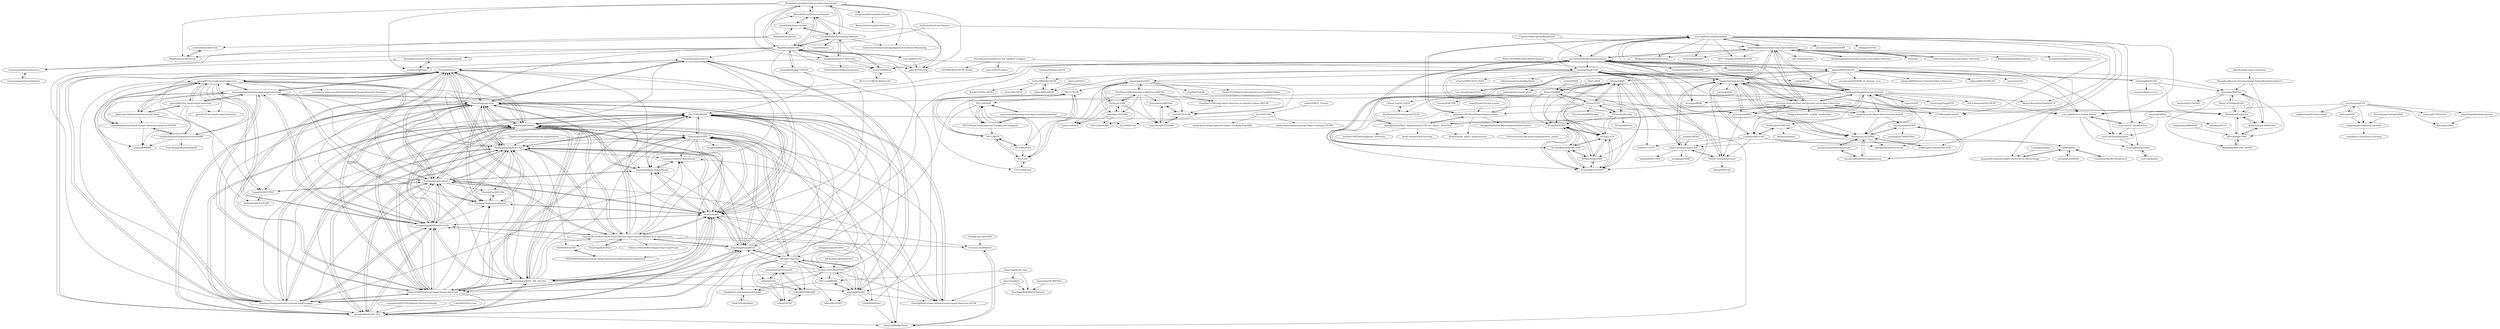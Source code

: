 digraph G {
"saraalemadi/DroneAudioDataset" -> "BowonY/drone-audio-detection"
"kuanhungchen/awesome-tiny-object-detection" -> "ucas-vg/PointTinyBenchmark"
"kuanhungchen/awesome-tiny-object-detection" -> "ispc-lab/SmallObjectDetectionList"
"kuanhungchen/awesome-tiny-object-detection" -> "ChenhongyiYang/QueryDet-PyTorch"
"kuanhungchen/awesome-tiny-object-detection" -> "Icecream-blue-sky/Past-and-present-small-object-detection"
"kuanhungchen/awesome-tiny-object-detection" -> "XinZhangRadar/awesome-anchor-free-object-detection" ["e"=1]
"kuanhungchen/awesome-tiny-object-detection" -> "Chasel-Tsui/mmdet-rfla"
"kuanhungchen/awesome-tiny-object-detection" -> "obss/sahi" ["e"=1]
"kuanhungchen/awesome-tiny-object-detection" -> "dingjiansw101/AerialDetection" ["e"=1]
"kuanhungchen/awesome-tiny-object-detection" -> "GOATmessi8/ASFF" ["e"=1]
"kuanhungchen/awesome-tiny-object-detection" -> "SJTU-Thinklab-Det/DOTA-DOAI" ["e"=1]
"kuanhungchen/awesome-tiny-object-detection" -> "cv516Buaa/tph-yolov5" ["e"=1]
"kuanhungchen/awesome-tiny-object-detection" -> "coderonion/awesome-yolo-object-detection" ["e"=1]
"kuanhungchen/awesome-tiny-object-detection" -> "hhaAndroid/mmdetection-mini" ["e"=1]
"kuanhungchen/awesome-tiny-object-detection" -> "kemaloksuz/ObjectDetectionImbalance" ["e"=1]
"kuanhungchen/awesome-tiny-object-detection" -> "aim-uofa/AdelaiDet" ["e"=1]
"XinZhangRadar/awesome-anchor-free-object-detection" -> "kuanhungchen/awesome-tiny-object-detection" ["e"=1]
"gmayday1997/SmallObjectAugmentation" -> "ZhenglinZhou/Data_Augmentation_Zoo_for_Object_Detection"
"gmayday1997/SmallObjectAugmentation" -> "ispc-lab/SmallObjectDetectionList"
"gmayday1997/SmallObjectAugmentation" -> "finepix/small_object_augmentation"
"gmayday1997/SmallObjectAugmentation" -> "ucas-vg/PointTinyBenchmark"
"gmayday1997/SmallObjectAugmentation" -> "kangpeilun/SmallObjectAugmentation-master"
"Gus-Guo/AugFPN" -> "jshilong/SEPC" ["e"=1]
"Gus-Guo/AugFPN" -> "wuyuebupt/doubleheadsrcnn"
"Gus-Guo/AugFPN" -> "caiqi/sample-weighting-network"
"Gus-Guo/AugFPN" -> "ucas-vg/Effective-Fusion-Factor"
"Gus-Guo/AugFPN" -> "KevinKecc/MAL"
"Gus-Guo/AugFPN" -> "yukang2017/Stitcher"
"Gus-Guo/AugFPN" -> "gakkiri/AugFPN-detectron2"
"Captain1986/CaptainBlackboard" -> "kuanhungchen/awesome-tiny-object-detection" ["e"=1]
"Captain1986/CaptainBlackboard" -> "ispc-lab/SmallObjectDetectionList" ["e"=1]
"CommissarMa/MCNN-pytorch" -> "Cli98/DMNet" ["e"=1]
"gaocq/IPI-for-small-target-detection" -> "Lanneeee/Infrared-Small-Target-Detection-based-on-PSTNN"
"gaocq/IPI-for-small-target-detection" -> "daxjuanxiong/infrared-small-target-detection"
"gaocq/IPI-for-small-target-detection" -> "tsinjiao/InfraredTargetDectectionFKRW"
"gaocq/IPI-for-small-target-detection" -> "YimianDai/sirst"
"gaocq/IPI-for-small-target-detection" -> "gaocq/MoG-for-small-target-detection"
"gaocq/IPI-for-small-target-detection" -> "wanghuanphd/MDvsFA_cGAN"
"gaocq/IPI-for-small-target-detection" -> "YimianDai/open-alcnet"
"gaocq/IPI-for-small-target-detection" -> "YimianDai/DENTIST"
"gaocq/IPI-for-small-target-detection" -> "RuiZhang97/ISNet"
"gaocq/IPI-for-small-target-detection" -> "Tianfang-Zhang/AGPCNet"
"gaocq/IPI-for-small-target-detection" -> "bhatt-piyush/Infrared-Search-and-Track"
"gaocq/IPI-for-small-target-detection" -> "strawberry-magic-pocket/Infrared-Small-Target-detection-Summary" ["e"=1]
"gaocq/IPI-for-small-target-detection" -> "Lanneeee/NRAM"
"gaocq/IPI-for-small-target-detection" -> "gaocq/GST-for-small-target-detection"
"gaocq/IPI-for-small-target-detection" -> "Tianfang-Zhang/acm-pytorch"
"gaocq/MoG-for-small-target-detection" -> "gaocq/GST-for-small-target-detection"
"gaocq/MoG-for-small-target-detection" -> "gaocq/IPI-for-small-target-detection"
"gaocq/MoG-for-small-target-detection" -> "IraDei/Du2019-STLDM"
"gaocq/MoG-for-small-target-detection" -> "daxjuanxiong/infrared-small-target-detection"
"gaocq/MoG-for-small-target-detection" -> "bhatt-piyush/Infrared-Search-and-Track"
"gaocq/MoG-for-small-target-detection" -> "Lanneeee/NRAM"
"CosmiQ/simrdwn" -> "fyangneil/Clustered-Object-Detection-in-Aerial-Image" ["e"=1]
"tsinjiao/InfraredTargetDectectionFKRW" -> "Lanneeee/Infrared-Small-Target-Detection-based-on-PSTNN"
"tsinjiao/InfraredTargetDectectionFKRW" -> "Suqi-Huang/DensityPeaksIR"
"tsinjiao/InfraredTargetDectectionFKRW" -> "Lanneeee/NRAM"
"chuanenlin/drone-net" -> "creiser/drone-detection"
"chuanenlin/drone-net" -> "dasmehdix/drone-dataset"
"chuanenlin/drone-net" -> "Maciullo/DroneDetectionDataset"
"chuanenlin/drone-net" -> "SlapBot/drone-detection"
"Lanneeee/Infrared-Small-Target-Detection-based-on-PSTNN" -> "gaocq/IPI-for-small-target-detection"
"Lanneeee/Infrared-Small-Target-Detection-based-on-PSTNN" -> "tsinjiao/InfraredTargetDectectionFKRW"
"Lanneeee/Infrared-Small-Target-Detection-based-on-PSTNN" -> "Lanneeee/NRAM"
"bhatt-piyush/Infrared-Search-and-Track" -> "tsinjiao/InfraredTargetDectectionFKRW"
"bhatt-piyush/Infrared-Search-and-Track" -> "Lanneeee/Infrared-Small-Target-Detection-based-on-PSTNN"
"bhatt-piyush/Infrared-Search-and-Track" -> "gaocq/MoG-for-small-target-detection"
"bhatt-piyush/Infrared-Search-and-Track" -> "gaocq/IPI-for-small-target-detection"
"kuijiang94/EEGAN" -> "Shaosifan/HSENet"
"kuijiang94/EEGAN" -> "Jakaria08/EESRGAN"
"kuijiang94/EEGAN" -> "marijavella/hs-sr-tvtv"
"kuijiang94/EEGAN" -> "Shaosifan/TransENet"
"VisDrone/VisDrone-Dataset" -> "ZhaoJ9014/Anti-UAV" ["e"=1]
"VisDrone/VisDrone-Dataset" -> "ucas-vg/PointTinyBenchmark" ["e"=1]
"SlapBot/drone-detection" -> "creiser/drone-detection"
"Jakaria08/EESRGAN" -> "kuijiang94/EEGAN"
"Jakaria08/EESRGAN" -> "ispc-lab/SmallObjectDetectionList"
"Jakaria08/EESRGAN" -> "Jakaria08/F-EESRGAN"
"Jakaria08/EESRGAN" -> "icey-zhang/SuperYOLO" ["e"=1]
"Jakaria08/EESRGAN" -> "Shaosifan/HSENet"
"Jakaria08/EESRGAN" -> "remicres/sr4rs" ["e"=1]
"Jakaria08/EESRGAN" -> "ChenhongyiYang/QueryDet-PyTorch"
"Jakaria08/EESRGAN" -> "csuhan/ReDet" ["e"=1]
"Jakaria08/EESRGAN" -> "ucas-vg/Effective-Fusion-Factor"
"Jakaria08/EESRGAN" -> "XY-boy/DRSR"
"Jakaria08/EESRGAN" -> "chaozhong2010/VHR-10_dataset_coco" ["e"=1]
"Jakaria08/EESRGAN" -> "Chasel-Tsui/mmdet-rfla"
"Jakaria08/EESRGAN" -> "yijingru/BBAVectors-Oriented-Object-Detection" ["e"=1]
"wosdetc/challenge" -> "KostadinovShalon/UAVDetectionTrackingBenchmark"
"Maciullo/DroneDetectionDataset" -> "CenekAlbl/drone-tracking-datasets"
"Maciullo/DroneDetectionDataset" -> "ZhaoJ9014/Anti-UAV"
"Maciullo/DroneDetectionDataset" -> "DroneDetectionThesis/Drone-detection-dataset"
"Maciullo/DroneDetectionDataset" -> "Jake-WU/Det-Fly"
"Maciullo/DroneDetectionDataset" -> "dasmehdix/drone-dataset"
"ZhaoJ9014/Anti-UAV" -> "wangdongdut/DUT-Anti-UAV"
"ZhaoJ9014/Anti-UAV" -> "HwangBo94/Anti-UAV410"
"ZhaoJ9014/Anti-UAV" -> "Maciullo/DroneDetectionDataset"
"ZhaoJ9014/Anti-UAV" -> "CenekAlbl/drone-tracking-datasets"
"ZhaoJ9014/Anti-UAV" -> "DroneDetectionThesis/Drone-detection-dataset"
"ZhaoJ9014/Anti-UAV" -> "ucas-vg/Anti-UAV"
"ZhaoJ9014/Anti-UAV" -> "KostadinovShalon/UAVDetectionTrackingBenchmark"
"ZhaoJ9014/Anti-UAV" -> "YeRen123455/Infrared-Small-Target-Detection"
"ZhaoJ9014/Anti-UAV" -> "XinyiYing/BasicIRSTD"
"ZhaoJ9014/Anti-UAV" -> "ntu-aris/MMAUD"
"ZhaoJ9014/Anti-UAV" -> "Jake-WU/Det-Fly"
"ZhaoJ9014/Anti-UAV" -> "Tianfang-Zhang/awesome-infrared-small-targets"
"ZhaoJ9014/Anti-UAV" -> "kwwcv/iaanet"
"ZhaoJ9014/Anti-UAV" -> "YimianDai/open-sirst-v2"
"ZhaoJ9014/Anti-UAV" -> "mwaseema/Drone-Detection"
"wangdongdut/DUT-Anti-UAV" -> "ZhaoJ9014/Anti-UAV"
"wangdongdut/DUT-Anti-UAV" -> "CenekAlbl/drone-tracking-datasets"
"wangdongdut/DUT-Anti-UAV" -> "UAVSwarm/UAVSwarm-dataset"
"wangdongdut/DUT-Anti-UAV" -> "wosdetc/challenge"
"wangdongdut/DUT-Anti-UAV" -> "Jake-WU/Det-Fly"
"wangdongdut/DUT-Anti-UAV" -> "ntu-aris/MMAUD"
"YimianDai/sirst" -> "YimianDai/open-acm"
"YimianDai/sirst" -> "wanghuanphd/MDvsFA_cGAN"
"YimianDai/sirst" -> "YimianDai/open-alcnet"
"YimianDai/sirst" -> "RuiZhang97/ISNet"
"YimianDai/sirst" -> "YeRen123455/Infrared-Small-Target-Detection"
"YimianDai/sirst" -> "YimianDai/open-sirst-v2"
"YimianDai/sirst" -> "Tianfang-Zhang/awesome-infrared-small-targets"
"YimianDai/sirst" -> "gaocq/IPI-for-small-target-detection"
"YimianDai/sirst" -> "Tianfang-Zhang/AGPCNet"
"YimianDai/sirst" -> "daxjuanxiong/infrared-small-target-detection"
"YimianDai/sirst" -> "zhanglw882/ISTDU-Net"
"YimianDai/sirst" -> "kwwcv/iaanet"
"YimianDai/sirst" -> "YimianDai/open-deepinfrared"
"YimianDai/sirst" -> "danfenghong/IEEE_TIP_UIU-Net"
"YimianDai/sirst" -> "YimianDai/DENTIST"
"YimianDai/open-acm" -> "YimianDai/open-alcnet"
"YimianDai/open-acm" -> "YimianDai/sirst"
"YimianDai/open-acm" -> "Tianfang-Zhang/AGPCNet"
"YimianDai/open-acm" -> "wanghuanphd/MDvsFA_cGAN"
"YimianDai/open-acm" -> "Tianfang-Zhang/acm-pytorch"
"YimianDai/open-acm" -> "kwwcv/iaanet"
"YimianDai/open-acm" -> "zhanglw882/ISTDU-Net"
"YimianDai/open-acm" -> "RuiZhang97/ISNet"
"YimianDai/open-acm" -> "YeRen123455/Infrared-Small-Target-Detection"
"YimianDai/open-acm" -> "danfenghong/IEEE_TIP_UIU-Net"
"YimianDai/open-acm" -> "TianhaoWu16/Multi-level-TransUNet-for-Space-based-Infrared-Tiny-ship-Detection"
"YimianDai/open-acm" -> "sun11999/RDIAN"
"YimianDai/open-acm" -> "YimianDai/open-deepinfrared"
"YimianDai/open-acm" -> "YimianDai/DENTIST"
"YimianDai/open-acm" -> "YimianDai/open-sirst-v2"
"ucas-vg/PointTinyBenchmark" -> "kuanhungchen/awesome-tiny-object-detection"
"ucas-vg/PointTinyBenchmark" -> "ucas-vg/Effective-Fusion-Factor"
"ucas-vg/PointTinyBenchmark" -> "gmayday1997/SmallObjectAugmentation"
"ucas-vg/PointTinyBenchmark" -> "ispc-lab/SmallObjectDetectionList"
"ucas-vg/PointTinyBenchmark" -> "ucas-vg/TOV_mmdetection"
"ucas-vg/PointTinyBenchmark" -> "fyangneil/Clustered-Object-Detection-in-Aerial-Image"
"ucas-vg/PointTinyBenchmark" -> "GOATmessi8/ASFF" ["e"=1]
"ucas-vg/PointTinyBenchmark" -> "joe-siyuan-qiao/DetectoRS" ["e"=1]
"ucas-vg/PointTinyBenchmark" -> "sfzhang15/ATSS" ["e"=1]
"ucas-vg/PointTinyBenchmark" -> "Chasel-Tsui/mmdet-rfla"
"ucas-vg/PointTinyBenchmark" -> "ChenhongyiYang/QueryDet-PyTorch"
"ucas-vg/PointTinyBenchmark" -> "cv516Buaa/tph-yolov5" ["e"=1]
"ucas-vg/PointTinyBenchmark" -> "SJTU-Thinklab-Det/DOTA-DOAI" ["e"=1]
"ucas-vg/PointTinyBenchmark" -> "dingjiansw101/AerialDetection" ["e"=1]
"ucas-vg/PointTinyBenchmark" -> "Megvii-BaseDetection/DeFCN" ["e"=1]
"GiantPandaCV/yolov3-point" -> "gmayday1997/SmallObjectAugmentation" ["e"=1]
"ZhenglinZhou/Data_Augmentation_Zoo_for_Object_Detection" -> "gmayday1997/SmallObjectAugmentation"
"ZhenglinZhou/Data_Augmentation_Zoo_for_Object_Detection" -> "Jasonlee1995/AutoAugment_Detection"
"ZhenglinZhou/Data_Augmentation_Zoo_for_Object_Detection" -> "ispc-lab/SmallObjectDetectionList"
"ZhenglinZhou/Data_Augmentation_Zoo_for_Object_Detection" -> "Icecream-blue-sky/Past-and-present-small-object-detection"
"ZhenglinZhou/Data_Augmentation_Zoo_for_Object_Detection" -> "dvlab-research/SA-AutoAug" ["e"=1]
"ZhenglinZhou/Data_Augmentation_Zoo_for_Object_Detection" -> "finepix/small_object_augmentation"
"dasmehdix/drone-dataset" -> "CenekAlbl/drone-tracking-datasets"
"dasmehdix/drone-dataset" -> "Maciullo/DroneDetectionDataset"
"dasmehdix/drone-dataset" -> "chuanenlin/drone-net"
"KiveeDong/CentripetalNet" -> "caiqi/sample-weighting-network" ["e"=1]
"Cli98/DMNet" -> "fyangneil/Clustered-Object-Detection-in-Aerial-Image"
"Cli98/DMNet" -> "we1pingyu/DSHNet"
"Cli98/DMNet" -> "CommissarMa/MCNN-pytorch" ["e"=1]
"Cli98/DMNet" -> "PuAnysh/UFPMP-Det"
"we1pingyu/DSHNet" -> "Cli98/DMNet"
"ispc-lab/SmallObjectDetectionList" -> "Icecream-blue-sky/Past-and-present-small-object-detection"
"ispc-lab/SmallObjectDetectionList" -> "kuanhungchen/awesome-tiny-object-detection"
"ispc-lab/SmallObjectDetectionList" -> "ChenhongyiYang/QueryDet-PyTorch"
"ispc-lab/SmallObjectDetectionList" -> "gmayday1997/SmallObjectAugmentation"
"ispc-lab/SmallObjectDetectionList" -> "Jakaria08/EESRGAN"
"ispc-lab/SmallObjectDetectionList" -> "ucas-vg/PointTinyBenchmark"
"ispc-lab/SmallObjectDetectionList" -> "chwilms/AttentionMask"
"ispc-lab/SmallObjectDetectionList" -> "Chasel-Tsui/mmdet-rfla"
"ispc-lab/SmallObjectDetectionList" -> "wanghuanphd/MDvsFA_cGAN"
"ispc-lab/SmallObjectDetectionList" -> "arekavandi/Transformer-SOD"
"ispc-lab/SmallObjectDetectionList" -> "wnzhyee/Feature-Fused-SSD"
"ispc-lab/SmallObjectDetectionList" -> "jwwangchn/AI-TOD"
"ispc-lab/SmallObjectDetectionList" -> "YimianDai/open-acm"
"ispc-lab/SmallObjectDetectionList" -> "ZhenglinZhou/Data_Augmentation_Zoo_for_Object_Detection"
"ispc-lab/SmallObjectDetectionList" -> "danfenghong/IEEE_TIP_UIU-Net"
"QingyongHu/VISO" -> "ChaoXiao12/Moving-object-detection-DSFNet"
"QingyongHu/VISO" -> "SY-Xuan/CFME"
"QingyongHu/VISO" -> "xdai-dlgvv/SV248S"
"QingyongHu/VISO" -> "ChaoXiao12/Moving-object-detection-in-satellite-videos-HiEUM"
"QingyongHu/VISO" -> "YZCU/OOTB"
"QingyongHu/VISO" -> "HeQibin/TGraM"
"QingyongHu/VISO" -> "zuzi2015/TGraM"
"QingyongHu/VISO" -> "binlin-cv/MACF"
"QingyongHu/VISO" -> "Chenxi1510/Vehicle-Perception-from-Satellite-Videos"
"wanghuanphd/MDvsFA_cGAN" -> "YimianDai/open-acm"
"wanghuanphd/MDvsFA_cGAN" -> "kwwcv/iaanet"
"wanghuanphd/MDvsFA_cGAN" -> "YimianDai/sirst"
"wanghuanphd/MDvsFA_cGAN" -> "RuiZhang97/ISNet"
"wanghuanphd/MDvsFA_cGAN" -> "Tianfang-Zhang/AGPCNet"
"wanghuanphd/MDvsFA_cGAN" -> "YimianDai/open-alcnet"
"wanghuanphd/MDvsFA_cGAN" -> "Tianfang-Zhang/acm-pytorch"
"wanghuanphd/MDvsFA_cGAN" -> "danfenghong/IEEE_TIP_UIU-Net"
"wanghuanphd/MDvsFA_cGAN" -> "YeRen123455/Infrared-Small-Target-Detection"
"wanghuanphd/MDvsFA_cGAN" -> "sun11999/RDIAN"
"wanghuanphd/MDvsFA_cGAN" -> "gaocq/IPI-for-small-target-detection"
"wanghuanphd/MDvsFA_cGAN" -> "TianhaoWu16/Multi-level-TransUNet-for-Space-based-Infrared-Tiny-ship-Detection"
"wanghuanphd/MDvsFA_cGAN" -> "zhanglw882/ISTDU-Net"
"wanghuanphd/MDvsFA_cGAN" -> "daxjuanxiong/infrared-small-target-detection"
"wanghuanphd/MDvsFA_cGAN" -> "Tianfang-Zhang/awesome-infrared-small-targets"
"YimianDai/open-alcnet" -> "YimianDai/open-acm"
"YimianDai/open-alcnet" -> "kwwcv/iaanet"
"YimianDai/open-alcnet" -> "YimianDai/sirst"
"YimianDai/open-alcnet" -> "wanghuanphd/MDvsFA_cGAN"
"YimianDai/open-alcnet" -> "RuiZhang97/ISNet"
"YimianDai/open-alcnet" -> "YimianDai/DENTIST"
"YimianDai/open-alcnet" -> "Tianfang-Zhang/acm-pytorch"
"YimianDai/open-alcnet" -> "Tianfang-Zhang/AGPCNet"
"YimianDai/open-alcnet" -> "YimianDai/open-deepinfrared"
"YimianDai/open-alcnet" -> "sun11999/RDIAN"
"YimianDai/open-alcnet" -> "Chenastron/MTUNet"
"YimianDai/open-alcnet" -> "TianhaoWu16/Multi-level-TransUNet-for-Space-based-Infrared-Tiny-ship-Detection"
"YimianDai/open-alcnet" -> "zhanglw882/ISTDU-Net"
"YimianDai/open-alcnet" -> "gaocq/IPI-for-small-target-detection"
"YimianDai/open-alcnet" -> "TinaLRJ/Multi-frame-infrared-small-target-detection-DTUM"
"CenekAlbl/drone-tracking-datasets" -> "Maciullo/DroneDetectionDataset"
"CenekAlbl/drone-tracking-datasets" -> "ZhaoJ9014/Anti-UAV"
"CenekAlbl/drone-tracking-datasets" -> "DroneDetectionThesis/Drone-detection-dataset"
"CenekAlbl/drone-tracking-datasets" -> "wangdongdut/DUT-Anti-UAV"
"CenekAlbl/drone-tracking-datasets" -> "CenekAlbl/mvus"
"CenekAlbl/drone-tracking-datasets" -> "dasmehdix/drone-dataset"
"CenekAlbl/drone-tracking-datasets" -> "chelicynly/A-Deep-Learning-Approach-to-Drone-Monitoring"
"CenekAlbl/drone-tracking-datasets" -> "ntu-aris/MMAUD"
"jshilong/SEPC" -> "Gus-Guo/AugFPN" ["e"=1]
"jshilong/SEPC" -> "caiqi/sample-weighting-network" ["e"=1]
"daxjuanxiong/infrared-small-target-detection" -> "gaocq/IPI-for-small-target-detection"
"daxjuanxiong/infrared-small-target-detection" -> "Lanneeee/Infrared-Small-Target-Detection-based-on-PSTNN"
"daxjuanxiong/infrared-small-target-detection" -> "Tianfang-Zhang/awesome-infrared-small-targets"
"daxjuanxiong/infrared-small-target-detection" -> "YimianDai/sirst"
"daxjuanxiong/infrared-small-target-detection" -> "YeRen123455/Infrared-Small-Target-Detection"
"daxjuanxiong/infrared-small-target-detection" -> "wanghuanphd/MDvsFA_cGAN"
"daxjuanxiong/infrared-small-target-detection" -> "gaocq/MoG-for-small-target-detection"
"daxjuanxiong/infrared-small-target-detection" -> "Tianfang-Zhang/AGPCNet"
"daxjuanxiong/infrared-small-target-detection" -> "tsinjiao/InfraredTargetDectectionFKRW"
"daxjuanxiong/infrared-small-target-detection" -> "kwwcv/iaanet"
"daxjuanxiong/infrared-small-target-detection" -> "YimianDai/open-acm"
"daxjuanxiong/infrared-small-target-detection" -> "Tianfang-Zhang/acm-pytorch"
"daxjuanxiong/infrared-small-target-detection" -> "bhatt-piyush/Infrared-Search-and-Track"
"daxjuanxiong/infrared-small-target-detection" -> "YimianDai/open-alcnet"
"daxjuanxiong/infrared-small-target-detection" -> "RuiZhang97/ISNet"
"caiqi/sample-weighting-network" -> "caiqi/Joint-Contrastive-Learning"
"HuangLian126/LSPM" -> "Crescent-Ao/MSISTD"
"DroneDetectionThesis/Drone-detection-dataset" -> "ZhaoJ9014/Anti-UAV"
"DroneDetectionThesis/Drone-detection-dataset" -> "Maciullo/DroneDetectionDataset"
"DroneDetectionThesis/Drone-detection-dataset" -> "CenekAlbl/drone-tracking-datasets"
"DroneDetectionThesis/Drone-detection-dataset" -> "ntu-aris/MMAUD"
"DroneDetectionThesis/Drone-detection-dataset" -> "wangdongdut/DUT-Anti-UAV"
"DroneDetectionThesis/Drone-detection-dataset" -> "chelicynly/A-Deep-Learning-Approach-to-Drone-Monitoring"
"DroneDetectionThesis/Drone-detection-dataset" -> "wosdetc/challenge"
"DroneDetectionThesis/Drone-detection-dataset" -> "Jake-WU/Det-Fly"
"DroneDetectionThesis/Drone-detection-dataset" -> "saraalemadi/DroneAudioDataset"
"DroneDetectionThesis/Drone-detection-dataset" -> "SlapBot/drone-detection"
"fyangneil/Clustered-Object-Detection-in-Aerial-Image" -> "Cli98/DMNet"
"wuyuebupt/doubleheadsrcnn" -> "KevinKecc/MAL"
"obss/sahi" -> "kuanhungchen/awesome-tiny-object-detection" ["e"=1]
"jwwangchn/NWD" -> "Chasel-Tsui/mmdet-rfla"
"jwwangchn/NWD" -> "Chasel-Tsui/mmdet-aitod"
"jwwangchn/NWD" -> "jwwangchn/AI-TOD"
"jwwangchn/NWD" -> "shaunyuan22/CFINet"
"jwwangchn/NWD" -> "ChenhongyiYang/QueryDet-PyTorch"
"KostadinovShalon/UAVDetectionTrackingBenchmark" -> "wosdetc/challenge"
"KostadinovShalon/UAVDetectionTrackingBenchmark" -> "mwaseema/Drone-Detection"
"ucas-vg/Anti-UAV" -> "ZhaoJ9014/Anti-UAV"
"ucas-vg/Anti-UAV" -> "Jake-WU/Det-Fly"
"ucas-vg/Anti-UAV" -> "ucas-vg/GroupSampling"
"KevinMuyaoGuo/yolov5s_for_satellite_imagery" -> "postor/DOTA-yolov3"
"KevinMuyaoGuo/yolov5s_for_satellite_imagery" -> "CAPTAIN-WHU/DOTA_devkit" ["e"=1]
"KevinMuyaoGuo/yolov5s_for_satellite_imagery" -> "jwwangchn/AI-TOD"
"YeRen123455/Infrared-Small-Target-Detection" -> "Tianfang-Zhang/awesome-infrared-small-targets"
"YeRen123455/Infrared-Small-Target-Detection" -> "RuiZhang97/ISNet"
"YeRen123455/Infrared-Small-Target-Detection" -> "YimianDai/sirst"
"YeRen123455/Infrared-Small-Target-Detection" -> "Tianfang-Zhang/AGPCNet"
"YeRen123455/Infrared-Small-Target-Detection" -> "YimianDai/open-acm"
"YeRen123455/Infrared-Small-Target-Detection" -> "wanghuanphd/MDvsFA_cGAN"
"YeRen123455/Infrared-Small-Target-Detection" -> "XinyiYing/BasicIRSTD"
"YeRen123455/Infrared-Small-Target-Detection" -> "kwwcv/iaanet"
"YeRen123455/Infrared-Small-Target-Detection" -> "daxjuanxiong/infrared-small-target-detection"
"YeRen123455/Infrared-Small-Target-Detection" -> "danfenghong/IEEE_TIP_UIU-Net"
"YeRen123455/Infrared-Small-Target-Detection" -> "XinyiYing/LESPS"
"YeRen123455/Infrared-Small-Target-Detection" -> "YimianDai/open-alcnet"
"YeRen123455/Infrared-Small-Target-Detection" -> "zhanglw882/ISTDU-Net"
"YeRen123455/Infrared-Small-Target-Detection" -> "sun11999/RDIAN"
"YeRen123455/Infrared-Small-Target-Detection" -> "Tianfang-Zhang/acm-pytorch"
"kangpeilun/SmallObjectAugmentation-master" -> "Virusxxxxxxx/Copy-paste-Augmentation_rotate"
"ChenhongyiYang/QueryDet-PyTorch" -> "Chasel-Tsui/mmdet-rfla"
"ChenhongyiYang/QueryDet-PyTorch" -> "Icecream-blue-sky/Past-and-present-small-object-detection"
"ChenhongyiYang/QueryDet-PyTorch" -> "ispc-lab/SmallObjectDetectionList"
"ChenhongyiYang/QueryDet-PyTorch" -> "kuanhungchen/awesome-tiny-object-detection"
"ChenhongyiYang/QueryDet-PyTorch" -> "shaunyuan22/CFINet"
"ChenhongyiYang/QueryDet-PyTorch" -> "Cuogeihong/CEASC"
"ChenhongyiYang/QueryDet-PyTorch" -> "ucas-vg/Effective-Fusion-Factor"
"ChenhongyiYang/QueryDet-PyTorch" -> "YimianDai/open-acm"
"ChenhongyiYang/QueryDet-PyTorch" -> "fcjian/TOOD" ["e"=1]
"ChenhongyiYang/QueryDet-PyTorch" -> "strongwolf/DW" ["e"=1]
"ChenhongyiYang/QueryDet-PyTorch" -> "jwwangchn/NWD"
"ChenhongyiYang/QueryDet-PyTorch" -> "ChenhongyiYang/PGD" ["e"=1]
"ChenhongyiYang/QueryDet-PyTorch" -> "IDEA-Research/DN-DETR" ["e"=1]
"ChenhongyiYang/QueryDet-PyTorch" -> "fcakyon/small-object-detection-benchmark"
"ChenhongyiYang/QueryDet-PyTorch" -> "Megvii-BaseDetection/DeFCN" ["e"=1]
"fcjian/TOOD" -> "ChenhongyiYang/QueryDet-PyTorch" ["e"=1]
"ucas-vg/Effective-Fusion-Factor" -> "ucas-vg/TOV_mmdetection"
"ucas-vg/Effective-Fusion-Factor" -> "ucas-vg/GroupSampling"
"ucas-vg/Effective-Fusion-Factor" -> "ucas-vg/P2Seg-Public"
"Tianfang-Zhang/AGPCNet" -> "Tianfang-Zhang/acm-pytorch"
"Tianfang-Zhang/AGPCNet" -> "RuiZhang97/ISNet"
"Tianfang-Zhang/AGPCNet" -> "kwwcv/iaanet"
"Tianfang-Zhang/AGPCNet" -> "YimianDai/open-acm"
"Tianfang-Zhang/AGPCNet" -> "wanghuanphd/MDvsFA_cGAN"
"Tianfang-Zhang/AGPCNet" -> "zhanglw882/ISTDU-Net"
"Tianfang-Zhang/AGPCNet" -> "Tianfang-Zhang/awesome-infrared-small-targets"
"Tianfang-Zhang/AGPCNet" -> "YimianDai/open-alcnet"
"Tianfang-Zhang/AGPCNet" -> "YeRen123455/Infrared-Small-Target-Detection"
"Tianfang-Zhang/AGPCNet" -> "sun11999/RDIAN"
"Tianfang-Zhang/AGPCNet" -> "TianhaoWu16/Multi-level-TransUNet-for-Space-based-Infrared-Tiny-ship-Detection"
"Tianfang-Zhang/AGPCNet" -> "PANPEIWEN/ABC"
"Tianfang-Zhang/AGPCNet" -> "Chenastron/MTUNet"
"Tianfang-Zhang/AGPCNet" -> "Linaom1214/ISTD-Benchmark"
"Tianfang-Zhang/AGPCNet" -> "YimianDai/sirst"
"Tianfang-Zhang/awesome-infrared-small-targets" -> "XinyiYing/BasicIRSTD"
"Tianfang-Zhang/awesome-infrared-small-targets" -> "YeRen123455/Infrared-Small-Target-Detection"
"Tianfang-Zhang/awesome-infrared-small-targets" -> "Tianfang-Zhang/AGPCNet"
"Tianfang-Zhang/awesome-infrared-small-targets" -> "RuiZhang97/ISNet"
"Tianfang-Zhang/awesome-infrared-small-targets" -> "YimianDai/sirst"
"Tianfang-Zhang/awesome-infrared-small-targets" -> "daxjuanxiong/infrared-small-target-detection"
"Tianfang-Zhang/awesome-infrared-small-targets" -> "wanghuanphd/MDvsFA_cGAN"
"Tianfang-Zhang/awesome-infrared-small-targets" -> "kwwcv/iaanet"
"Tianfang-Zhang/awesome-infrared-small-targets" -> "YimianDai/open-acm"
"Tianfang-Zhang/awesome-infrared-small-targets" -> "sun11999/RDIAN"
"Tianfang-Zhang/awesome-infrared-small-targets" -> "XinyiYing/LESPS"
"Tianfang-Zhang/awesome-infrared-small-targets" -> "gaocq/IPI-for-small-target-detection"
"Tianfang-Zhang/awesome-infrared-small-targets" -> "zhanglw882/ISTDU-Net"
"Tianfang-Zhang/awesome-infrared-small-targets" -> "YimianDai/open-alcnet"
"Tianfang-Zhang/awesome-infrared-small-targets" -> "Linaom1214/ISTD-Benchmark"
"Tianfang-Zhang/acm-pytorch" -> "Tianfang-Zhang/AGPCNet"
"Tianfang-Zhang/acm-pytorch" -> "YimianDai/open-acm"
"Tianfang-Zhang/acm-pytorch" -> "Chenastron/MTUNet"
"Tianfang-Zhang/acm-pytorch" -> "kwwcv/iaanet"
"Tianfang-Zhang/acm-pytorch" -> "YimianDai/open-alcnet"
"jwwangchn/AI-TOD" -> "Chasel-Tsui/mmdet-aitod"
"jwwangchn/AI-TOD" -> "Chasel-Tsui/mmdet-rfla"
"jwwangchn/AI-TOD" -> "ming71/HRSC2016_SOTA" ["e"=1]
"jwwangchn/AI-TOD" -> "Chasel-Tsui/mmrotate-dcfl"
"jwwangchn/AI-TOD" -> "jwwangchn/NWD"
"jwwangchn/AI-TOD" -> "hoiliu-0801/DQ-DETR"
"jwwangchn/AI-TOD" -> "QingyongHu/VISO"
"jwwangchn/AI-TOD" -> "csuhan/ReDet" ["e"=1]
"jwwangchn/AI-TOD" -> "jwwangchn/cocoapi-aitod"
"jwwangchn/AI-TOD" -> "strongwolf/DW" ["e"=1]
"jwwangchn/AI-TOD" -> "LiWentomng/OrientedRepPoints" ["e"=1]
"jwwangchn/AI-TOD" -> "hoiliu-0801/DNTR"
"mwaseema/Drone-Detection" -> "tusharsangam/TransVisDrone"
"dongrunmin/RRSGAN" -> "BITszwang/CTNet"
"Shaosifan/TransENet" -> "Shaosifan/HSENet"
"Shaosifan/TransENet" -> "wangzheyuan-666/FeNet"
"Shaosifan/TransENet" -> "BITszwang/CTNet"
"SY-Xuan/CFME" -> "xdai-dlgvv/SV248S"
"SY-Xuan/CFME" -> "ChaoXiao12/Moving-object-detection-DSFNet"
"SY-Xuan/CFME" -> "QingyongHu/VISO"
"SY-Xuan/CFME" -> "binlin-cv/MACF"
"SY-Xuan/CFME" -> "CVEO/ThickSiam"
"SY-Xuan/CFME" -> "LingyvKong/CFTracker"
"XY-boy/MSDTGP" -> "XY-boy/LGTD"
"XY-boy/MSDTGP" -> "XY-boy/MSTT-STVSR"
"XY-boy/MSDTGP" -> "XY-boy/DeepCAMS"
"XY-boy/MSDTGP" -> "XY-boy/Blind-Satellite-VSR"
"Shaosifan/HSENet" -> "Shaosifan/TransENet"
"Shaosifan/HSENet" -> "wangzheyuan-666/FeNet"
"Shaosifan/HSENet" -> "likakakaka/HAUNet_RSISR"
"Shaosifan/HSENet" -> "Meng-333/SRADSGAN"
"Shaosifan/HSENet" -> "BITszwang/CTNet"
"Shaosifan/HSENet" -> "hanlinwu/SG-FBGAN"
"ucas-vg/TOV_mmdetection" -> "ucas-vg/Effective-Fusion-Factor"
"ucas-vg/TOV_mmdetection" -> "ucas-vg/P2Seg-Public"
"ucas-vg/TOV_mmdetection" -> "ucas-vg/GroupSampling"
"jwwangchn/cocoapi-aitod" -> "Chasel-Tsui/AI-TOD-R"
"jwwangchn/cocoapi-aitod" -> "ZhuHaoranEIS/Orthogonal-FGOD"
"ucas-vg/GroupSampling" -> "ucas-vg/P2Seg-Public"
"Linaom1214/Infrared-detect-by-segmentation" -> "chaoyu1999/RISTDnet"
"Linaom1214/Infrared-detect-by-segmentation" -> "zhanglw882/ISTDU-Net"
"Linaom1214/Infrared-detect-by-segmentation" -> "Tianfang-Zhang/AGPCNet"
"coderonion/awesome-yolo-object-detection" -> "kuanhungchen/awesome-tiny-object-detection" ["e"=1]
"cv516Buaa/tph-yolov5" -> "ChenhongyiYang/QueryDet-PyTorch" ["e"=1]
"cv516Buaa/tph-yolov5" -> "Icecream-blue-sky/Past-and-present-small-object-detection" ["e"=1]
"fcakyon/small-object-detection-benchmark" -> "Chasel-Tsui/mmdet-rfla"
"fcakyon/small-object-detection-benchmark" -> "shaunyuan22/SODA"
"fcakyon/small-object-detection-benchmark" -> "shaunyuan22/CFINet"
"fcakyon/small-object-detection-benchmark" -> "PuAnysh/UFPMP-Det"
"Icecream-blue-sky/Past-and-present-small-object-detection" -> "ChenhongyiYang/QueryDet-PyTorch"
"Icecream-blue-sky/Past-and-present-small-object-detection" -> "ispc-lab/SmallObjectDetectionList"
"Icecream-blue-sky/Past-and-present-small-object-detection" -> "Chasel-Tsui/mmdet-rfla"
"Icecream-blue-sky/Past-and-present-small-object-detection" -> "kuanhungchen/awesome-tiny-object-detection"
"Icecream-blue-sky/Past-and-present-small-object-detection" -> "ucas-vg/Effective-Fusion-Factor"
"Icecream-blue-sky/Past-and-present-small-object-detection" -> "fcakyon/small-object-detection-benchmark"
"Icecream-blue-sky/Past-and-present-small-object-detection" -> "cv516Buaa/tph-yolov5" ["e"=1]
"Icecream-blue-sky/Past-and-present-small-object-detection" -> "ZhenglinZhou/Data_Augmentation_Zoo_for_Object_Detection"
"Icecream-blue-sky/Past-and-present-small-object-detection" -> "gmayday1997/SmallObjectAugmentation"
"Icecream-blue-sky/Past-and-present-small-object-detection" -> "shaunyuan22/CFINet"
"Icecream-blue-sky/Past-and-present-small-object-detection" -> "jwwangchn/AI-TOD"
"Icecream-blue-sky/Past-and-present-small-object-detection" -> "ucas-vg/PointTinyBenchmark"
"Icecream-blue-sky/Past-and-present-small-object-detection" -> "jwwangchn/NWD"
"Icecream-blue-sky/Past-and-present-small-object-detection" -> "Cuogeihong/CEASC"
"Icecream-blue-sky/Past-and-present-small-object-detection" -> "Hongyu-Yue/yoloV5_modify_smalltarget" ["e"=1]
"suojiashun/HIT-UAV-Infrared-Thermal-Dataset" -> "zhanglw882/ISTDU-Net" ["e"=1]
"icey-zhang/SuperYOLO" -> "Jakaria08/EESRGAN" ["e"=1]
"icey-zhang/SuperYOLO" -> "shaunyuan22/CFINet" ["e"=1]
"icey-zhang/SuperYOLO" -> "danfenghong/IEEE_TIP_UIU-Net" ["e"=1]
"wangzheyuan-666/FeNet" -> "BITszwang/CTNet"
"wangzheyuan-666/FeNet" -> "Shaosifan/TransENet"
"RuiZhang97/ISNet" -> "Tianfang-Zhang/AGPCNet"
"RuiZhang97/ISNet" -> "wanghuanphd/MDvsFA_cGAN"
"RuiZhang97/ISNet" -> "sun11999/RDIAN"
"RuiZhang97/ISNet" -> "YimianDai/open-alcnet"
"RuiZhang97/ISNet" -> "YeRen123455/Infrared-Small-Target-Detection"
"RuiZhang97/ISNet" -> "YimianDai/sirst"
"RuiZhang97/ISNet" -> "YimianDai/open-acm"
"RuiZhang97/ISNet" -> "kwwcv/iaanet"
"RuiZhang97/ISNet" -> "YimianDai/open-deepinfrared"
"RuiZhang97/ISNet" -> "Tianfang-Zhang/awesome-infrared-small-targets"
"RuiZhang97/ISNet" -> "TianhaoWu16/Multi-level-TransUNet-for-Space-based-Infrared-Tiny-ship-Detection"
"RuiZhang97/ISNet" -> "XinyiYing/LESPS"
"RuiZhang97/ISNet" -> "zhanglw882/ISTDU-Net"
"RuiZhang97/ISNet" -> "danfenghong/IEEE_TIP_UIU-Net"
"RuiZhang97/ISNet" -> "XinyiYing/BasicIRSTD"
"HeQibin/TGraM" -> "zuzi2015/TGraM"
"ChaoXiao12/Moving-object-detection-DSFNet" -> "QingyongHu/VISO"
"ChaoXiao12/Moving-object-detection-DSFNet" -> "SY-Xuan/CFME"
"ChaoXiao12/Moving-object-detection-DSFNet" -> "ChaoXiao12/Moving-object-detection-in-satellite-videos-HiEUM"
"ChaoXiao12/Moving-object-detection-DSFNet" -> "zuzi2015/TGraM"
"ChaoXiao12/Moving-object-detection-DSFNet" -> "binlin-cv/MACF"
"ChaoXiao12/Moving-object-detection-DSFNet" -> "LingyvKong/CFTracker"
"ChaoXiao12/Moving-object-detection-DSFNet" -> "DonDominic/MP2Net"
"ChaoXiao12/Moving-object-detection-DSFNet" -> "xdai-dlgvv/SV248S"
"kwwcv/iaanet" -> "Tianfang-Zhang/AGPCNet"
"kwwcv/iaanet" -> "YimianDai/open-alcnet"
"kwwcv/iaanet" -> "wanghuanphd/MDvsFA_cGAN"
"kwwcv/iaanet" -> "YimianDai/open-acm"
"kwwcv/iaanet" -> "sun11999/RDIAN"
"kwwcv/iaanet" -> "Tianfang-Zhang/acm-pytorch"
"kwwcv/iaanet" -> "chaoyu1999/RISTDnet"
"kwwcv/iaanet" -> "RuiZhang97/ISNet"
"kwwcv/iaanet" -> "TianhaoWu16/Multi-level-TransUNet-for-Space-based-Infrared-Tiny-ship-Detection"
"kwwcv/iaanet" -> "YimianDai/open-deepinfrared"
"kwwcv/iaanet" -> "zhanglw882/ISTDU-Net"
"kwwcv/iaanet" -> "XinyiYing/LESPS"
"kwwcv/iaanet" -> "Crescent-Ao/MSISTD"
"kwwcv/iaanet" -> "YeRen123455/Infrared-Small-Target-Detection"
"kwwcv/iaanet" -> "XinyiYing/BasicIRSTD"
"XinyiYing/MoCoPnet" -> "TianhaoWu16/Multi-level-TransUNet-for-Space-based-Infrared-Tiny-ship-Detection"
"Chasel-Tsui/mmdet-aitod" -> "jwwangchn/AI-TOD"
"Chasel-Tsui/mmdet-aitod" -> "Chasel-Tsui/mmrotate-dcfl"
"Chasel-Tsui/mmdet-aitod" -> "Hiyuur/SR-TOD"
"BITszwang/CTNet" -> "likakakaka/HAUNet_RSISR"
"BITszwang/CTNet" -> "wangzheyuan-666/FeNet"
"BITszwang/CTNet" -> "Shaosifan/TransENet"
"PuAnysh/UFPMP-Det" -> "Cuogeihong/CEASC"
"PuAnysh/UFPMP-Det" -> "dengsutao/glsan"
"Crescent-Ao/MSISTD" -> "chaoyu1999/RISTDnet"
"chaoyu1999/RISTDnet" -> "Crescent-Ao/MSISTD"
"XY-boy/MSTT-STVSR" -> "XY-boy/MSDTGP"
"XY-boy/MSTT-STVSR" -> "XY-boy/DeepCAMS"
"XY-boy/MSTT-STVSR" -> "XY-boy/LGTD"
"XY-boy/MSTT-STVSR" -> "XY-boy/Blind-Satellite-VSR"
"zuzi2015/TGraM" -> "LingyvKong/CFTracker"
"zuzi2015/TGraM" -> "DonDominic/MP2Net"
"hoiliu-0801/DNTR" -> "hoiliu-0801/DQ-DETR"
"TianhaoWu16/Multi-level-TransUNet-for-Space-based-Infrared-Tiny-ship-Detection" -> "XinyiYing/MoCoPnet"
"TianhaoWu16/Multi-level-TransUNet-for-Space-based-Infrared-Tiny-ship-Detection" -> "kwwcv/iaanet"
"TianhaoWu16/Multi-level-TransUNet-for-Space-based-Infrared-Tiny-ship-Detection" -> "Tianfang-Zhang/AGPCNet"
"TianhaoWu16/Multi-level-TransUNet-for-Space-based-Infrared-Tiny-ship-Detection" -> "RuiZhang97/ISNet"
"TianhaoWu16/Multi-level-TransUNet-for-Space-based-Infrared-Tiny-ship-Detection" -> "TinaLRJ/Multi-frame-infrared-small-target-detection-DTUM"
"TianhaoWu16/Multi-level-TransUNet-for-Space-based-Infrared-Tiny-ship-Detection" -> "YimianDai/open-deepinfrared"
"TianhaoWu16/Multi-level-TransUNet-for-Space-based-Infrared-Tiny-ship-Detection" -> "XinyiYing/BasicIRSTD"
"TianhaoWu16/Multi-level-TransUNet-for-Space-based-Infrared-Tiny-ship-Detection" -> "YimianDai/open-acm"
"TianhaoWu16/Multi-level-TransUNet-for-Space-based-Infrared-Tiny-ship-Detection" -> "sun11999/RDIAN"
"TianhaoWu16/Multi-level-TransUNet-for-Space-based-Infrared-Tiny-ship-Detection" -> "wanghuanphd/MDvsFA_cGAN"
"TianhaoWu16/Multi-level-TransUNet-for-Space-based-Infrared-Tiny-ship-Detection" -> "Linaom1214/ISTD-Benchmark"
"TianhaoWu16/Multi-level-TransUNet-for-Space-based-Infrared-Tiny-ship-Detection" -> "YimianDai/open-alcnet"
"TianhaoWu16/Multi-level-TransUNet-for-Space-based-Infrared-Tiny-ship-Detection" -> "Crescent-Ao/MSISTD"
"TianhaoWu16/Multi-level-TransUNet-for-Space-based-Infrared-Tiny-ship-Detection" -> "YeRen123455/SIRST-Single-Point-Supervision"
"TianhaoWu16/Multi-level-TransUNet-for-Space-based-Infrared-Tiny-ship-Detection" -> "PANPEIWEN/ABC"
"LabSAINT/SPD-Conv" -> "zhanglw882/ISTDU-Net" ["e"=1]
"TinaLRJ/Multi-frame-infrared-small-target-detection-DTUM" -> "sun11999/RDIAN"
"TinaLRJ/Multi-frame-infrared-small-target-detection-DTUM" -> "Linaom1214/ISTD-Benchmark"
"shaunyuan22/SODA" -> "shaunyuan22/SODA-mmdetection"
"shaunyuan22/SODA" -> "shaunyuan22/CFINet"
"shaunyuan22/SODA" -> "yanqingyao1994/DODet" ["e"=1]
"Chasel-Tsui/mmdet-rfla" -> "ChenhongyiYang/QueryDet-PyTorch"
"Chasel-Tsui/mmdet-rfla" -> "jwwangchn/AI-TOD"
"Chasel-Tsui/mmdet-rfla" -> "Chasel-Tsui/mmrotate-dcfl"
"Chasel-Tsui/mmdet-rfla" -> "shaunyuan22/CFINet"
"Chasel-Tsui/mmdet-rfla" -> "jwwangchn/NWD"
"Chasel-Tsui/mmdet-rfla" -> "Chasel-Tsui/mmdet-aitod"
"Chasel-Tsui/mmdet-rfla" -> "Icecream-blue-sky/Past-and-present-small-object-detection"
"Chasel-Tsui/mmdet-rfla" -> "fcakyon/small-object-detection-benchmark"
"Chasel-Tsui/mmdet-rfla" -> "Cuogeihong/CEASC"
"Chasel-Tsui/mmdet-rfla" -> "strongwolf/DW" ["e"=1]
"Chasel-Tsui/mmdet-rfla" -> "jwwangchn/cocoapi-aitod"
"Chasel-Tsui/mmdet-rfla" -> "ucas-vg/Effective-Fusion-Factor"
"Chasel-Tsui/mmdet-rfla" -> "kuanhungchen/awesome-tiny-object-detection"
"Chasel-Tsui/mmdet-rfla" -> "akhilpm/DroneDetectron2"
"Chasel-Tsui/mmdet-rfla" -> "jshilong/DDQ" ["e"=1]
"LeiaLi/SRDiff" -> "XY-boy/EDiffSR" ["e"=1]
"shaunyuan22/SODA-mmrotate" -> "shaunyuan22/SODA-mmdetection"
"shaunyuan22/SODA-mmrotate" -> "shaunyuan22/CFINet"
"Shaosifan/Remote-Sensing-Image-Super-Resolution-Papers" -> "wangzheyuan-666/FeNet"
"Shaosifan/Remote-Sensing-Image-Super-Resolution-Papers" -> "Shaosifan/HSENet"
"PANPEIWEN/Infrared-Small-Target-Detection-Segmentation-Framework" -> "PANPEIWEN/ABC"
"XY-boy/DRSR" -> "XY-boy/Blind-Satellite-VSR"
"XY-boy/DRSR" -> "XY-boy/LGTD"
"XY-boy/DRSR" -> "XY-boy/MSTT-STVSR"
"XY-boy/DRSR" -> "XY-boy/MSDTGP"
"XY-boy/DRSR" -> "XY-boy/DeepCAMS"
"XY-boy/DRSR" -> "XY-boy/TTST"
"XY-boy/DRSR" -> "XY-boy/EDiffSR"
"XY-boy/DRSR" -> "XY-boy/FreMamba"
"XY-boy/LGTD" -> "XY-boy/MSDTGP"
"XY-boy/LGTD" -> "XY-boy/MSTT-STVSR"
"XY-boy/LGTD" -> "XY-boy/Blind-Satellite-VSR"
"XY-boy/LGTD" -> "XY-boy/DeepCAMS"
"XY-boy/LGTD" -> "XY-boy/DRSR"
"sun11999/RDIAN" -> "chaoyu1999/RISTDnet"
"sun11999/RDIAN" -> "TinaLRJ/Multi-frame-infrared-small-target-detection-DTUM"
"sun11999/RDIAN" -> "kwwcv/iaanet"
"sun11999/RDIAN" -> "RuiZhang97/ISNet"
"sun11999/RDIAN" -> "XinyiYing/LESPS"
"sun11999/RDIAN" -> "Tianfang-Zhang/AGPCNet"
"zhanglw882/ISTDU-Net" -> "YimianDai/open-acm"
"zhanglw882/ISTDU-Net" -> "Tianfang-Zhang/AGPCNet"
"zhanglw882/ISTDU-Net" -> "kwwcv/iaanet"
"zhanglw882/ISTDU-Net" -> "chaoyu1999/RISTDnet"
"zhanglw882/ISTDU-Net" -> "RuiZhang97/ISNet"
"zhanglw882/ISTDU-Net" -> "sun11999/RDIAN"
"zhanglw882/ISTDU-Net" -> "YimianDai/sirst"
"zhanglw882/ISTDU-Net" -> "wanghuanphd/MDvsFA_cGAN"
"zhanglw882/ISTDU-Net" -> "YimianDai/open-alcnet"
"zhanglw882/ISTDU-Net" -> "danfenghong/IEEE_TIP_UIU-Net"
"danfenghong/IEEE_TIP_UIU-Net" -> "wanghuanphd/MDvsFA_cGAN"
"danfenghong/IEEE_TIP_UIU-Net" -> "YimianDai/open-acm"
"danfenghong/IEEE_TIP_UIU-Net" -> "RuiZhang97/ISNet"
"danfenghong/IEEE_TIP_UIU-Net" -> "YeRen123455/Infrared-Small-Target-Detection"
"danfenghong/IEEE_TIP_UIU-Net" -> "zhanglw882/ISTDU-Net"
"danfenghong/IEEE_TIP_UIU-Net" -> "sun11999/RDIAN"
"danfenghong/IEEE_TIP_UIU-Net" -> "Tianfang-Zhang/AGPCNet"
"danfenghong/IEEE_TIP_UIU-Net" -> "YimianDai/sirst"
"danfenghong/IEEE_TIP_UIU-Net" -> "XinyiYing/BasicIRSTD"
"danfenghong/IEEE_TIP_UIU-Net" -> "kwwcv/iaanet"
"danfenghong/IEEE_TIP_UIU-Net" -> "YimianDai/open-alcnet"
"danfenghong/IEEE_TIP_UIU-Net" -> "Tianfang-Zhang/acm-pytorch"
"danfenghong/IEEE_TIP_UIU-Net" -> "TianhaoWu16/Multi-level-TransUNet-for-Space-based-Infrared-Tiny-ship-Detection"
"danfenghong/IEEE_TIP_UIU-Net" -> "ying-fu/MSHNet"
"danfenghong/IEEE_TIP_UIU-Net" -> "XinyiYing/LESPS"
"YimianDai/open-deepinfrared" -> "Linaom1214/ISTD-Benchmark"
"YimianDai/open-deepinfrared" -> "kwwcv/iaanet"
"YimianDai/open-deepinfrared" -> "RuiZhang97/ISNet"
"YimianDai/open-deepinfrared" -> "YimianDai/open-alcnet"
"shaunyuan22/SODA-mmdetection" -> "shaunyuan22/SODA-mmrotate"
"shaunyuan22/SODA-mmdetection" -> "shaunyuan22/CFINet"
"shaunyuan22/SODA-mmdetection" -> "shaunyuan22/SODA"
"YimianDai/open-sirst-v2" -> "YimianDai/sirst"
"YimianDai/open-sirst-v2" -> "YimianDai/open-deepinfrared"
"YimianDai/open-sirst-v2" -> "RuiZhang97/ISNet"
"YimianDai/open-sirst-v2" -> "ying-fu/MSHNet"
"YimianDai/open-sirst-v2" -> "YimianDai/open-acm"
"YimianDai/open-sirst-v2" -> "kwwcv/iaanet"
"tusharsangam/TransVisDrone" -> "mwaseema/Drone-Detection"
"xdai-dlgvv/SV248S" -> "SY-Xuan/CFME"
"xdai-dlgvv/SV248S" -> "CVEO/ThickSiam"
"xdai-dlgvv/SV248S" -> "binlin-cv/MACF"
"Chenastron/MTUNet" -> "Tianfang-Zhang/acm-pytorch"
"Chenastron/MTUNet" -> "Tianfang-Zhang/AGPCNet"
"XY-boy/DeepCAMS" -> "XY-boy/MSTT-STVSR"
"XY-boy/DeepCAMS" -> "XY-boy/MSDTGP"
"XY-boy/DeepCAMS" -> "XY-boy/LGTD"
"XY-boy/DeepCAMS" -> "XY-boy/Blind-Satellite-VSR"
"ucas-vg/P2BNet" -> "ucas-vg/GroupSampling"
"ucas-vg/P2BNet" -> "ucas-vg/TOV_mmdetection"
"ucas-vg/P2BNet" -> "heshitian/PLUG"
"arekavandi/Transformer-SOD" -> "shaunyuan22/CFINet"
"zcablii/LSKNet" -> "Chasel-Tsui/mmrotate-dcfl" ["e"=1]
"allenai/satlas-super-resolution" -> "Shaosifan/Remote-Sensing-Image-Super-Resolution-Papers" ["e"=1]
"shaunyuan22/CFINet" -> "shaunyuan22/SODA-mmrotate"
"shaunyuan22/CFINet" -> "shaunyuan22/SODA-mmdetection"
"shaunyuan22/CFINet" -> "shaunyuan22/SODA"
"shaunyuan22/CFINet" -> "Chasel-Tsui/mmdet-rfla"
"shaunyuan22/CFINet" -> "arekavandi/Transformer-SOD"
"shaunyuan22/CFINet" -> "akhilpm/DroneDetectron2"
"shaunyuan22/CFINet" -> "ChenhongyiYang/QueryDet-PyTorch"
"shaunyuan22/CFINet" -> "Chasel-Tsui/mmrotate-dcfl"
"XinyiYing/BasicIRSTD" -> "XinyiYing/LESPS"
"XinyiYing/BasicIRSTD" -> "Tianfang-Zhang/awesome-infrared-small-targets"
"XinyiYing/BasicIRSTD" -> "xdFai/SCTransNet"
"XinyiYing/BasicIRSTD" -> "TianhaoWu16/Multi-level-TransUNet-for-Space-based-Infrared-Tiny-ship-Detection"
"XinyiYing/BasicIRSTD" -> "RuiZhang97/ISNet"
"XinyiYing/BasicIRSTD" -> "Linaom1214/ISTD-Benchmark"
"XinyiYing/BasicIRSTD" -> "Tianfang-Zhang/AGPCNet"
"XinyiYing/BasicIRSTD" -> "YeRen123455/Infrared-Small-Target-Detection"
"XinyiYing/BasicIRSTD" -> "sun11999/RDIAN"
"XinyiYing/BasicIRSTD" -> "kwwcv/iaanet"
"XinyiYing/BasicIRSTD" -> "wanghuanphd/MDvsFA_cGAN"
"XinyiYing/BasicIRSTD" -> "YimianDai/open-deepinfrared"
"XinyiYing/BasicIRSTD" -> "danfenghong/IEEE_TIP_UIU-Net"
"XinyiYing/BasicIRSTD" -> "YimianDai/open-acm"
"XinyiYing/BasicIRSTD" -> "zhanglw882/ISTDU-Net"
"XinyiYing/LESPS" -> "XinyiYing/BasicIRSTD"
"XinyiYing/LESPS" -> "sun11999/RDIAN"
"XinyiYing/LESPS" -> "kwwcv/iaanet"
"XinyiYing/LESPS" -> "RuiZhang97/ISNet"
"XinyiYing/LESPS" -> "Linaom1214/ISTD-Benchmark"
"XinyiYing/LESPS" -> "xdFai/SCTransNet"
"XinyiYing/LESPS" -> "YimianDai/open-deepinfrared"
"XinyiYing/LESPS" -> "fengyiwu98/RPCANet"
"XinyiYing/LESPS" -> "TianhaoWu16/Multi-level-TransUNet-for-Space-based-Infrared-Tiny-ship-Detection"
"XinyiYing/LESPS" -> "YeRen123455/Infrared-Small-Target-Detection"
"XinyiYing/LESPS" -> "Tianfang-Zhang/AGPCNet"
"XinyiYing/LESPS" -> "TinaLRJ/Multi-frame-infrared-small-target-detection-DTUM"
"XinyiYing/LESPS" -> "PANPEIWEN/Infrared-Small-Target-Detection-Segmentation-Framework"
"Ree1s/IDM" -> "XY-boy/EDiffSR" ["e"=1]
"Linaom1214/ISTD-Benchmark" -> "YimianDai/open-deepinfrared"
"XY-boy/TTST" -> "XY-boy/DRSR"
"XY-boy/TTST" -> "XY-boy/FreMamba"
"XY-boy/TTST" -> "XY-boy/EDiffSR"
"XY-boy/TTST" -> "XY-boy/Blind-Satellite-VSR"
"XY-boy/TTST" -> "XY-boy/LGTD"
"XY-boy/TTST" -> "XY-boy/MSDTGP"
"XY-boy/TTST" -> "XY-boy/MSTT-STVSR"
"XY-boy/TTST" -> "Shaosifan/TransENet"
"XY-boy/TTST" -> "Tomchenshi/MSDformer" ["e"=1]
"Chasel-Tsui/mmrotate-dcfl" -> "Chasel-Tsui/mmdet-aitod"
"Chasel-Tsui/mmrotate-dcfl" -> "Chasel-Tsui/mmdet-rfla"
"Chasel-Tsui/mmrotate-dcfl" -> "houliping/SASM" ["e"=1]
"Chasel-Tsui/mmrotate-dcfl" -> "lzh420202/FCOSR" ["e"=1]
"Chasel-Tsui/mmrotate-dcfl" -> "jwwangchn/AI-TOD"
"Cuogeihong/CEASC" -> "PuAnysh/UFPMP-Det"
"Cuogeihong/CEASC" -> "akhilpm/DroneDetectron2"
"Cuogeihong/CEASC" -> "Chasel-Tsui/mmdet-rfla"
"Cuogeihong/CEASC" -> "Chasel-Tsui/mmrotate-dcfl"
"Cuogeihong/CEASC" -> "duzw9311/CFPT"
"Cuogeihong/CEASC" -> "Chasel-Tsui/mmdet-aitod"
"Cuogeihong/CEASC" -> "Cli98/DMNet"
"PANPEIWEN/ABC" -> "PANPEIWEN/Infrared-Small-Target-Detection-Segmentation-Framework"
"YangBo0411/infrared-small-target" -> "GrokCV/SeRankDet"
"kourenke/LW-IRSTNet" -> "XinyiYing/WideIRSTD-Dataset"
"ntu-aris/MMAUD" -> "dtc111111/Multi-Modal-UAV"
"hscv/SEE-Net" -> "zephyrhours/Hyperspectral-Object-Tracking-TSCFW"
"hscv/SEE-Net" -> "zephyrhours/Hyperspectral-Object-Tracking-SiamBAG"
"hscv/SEE-Net" -> "hscv/MMF-Net"
"likakakaka/HAUNet_RSISR" -> "BITszwang/CTNet"
"LingyvKong/CFTracker" -> "zuzi2015/TGraM"
"LingyvKong/CFTracker" -> "DonDominic/MP2Net"
"XY-boy/Blind-Satellite-VSR" -> "XY-boy/LGTD"
"XY-boy/Blind-Satellite-VSR" -> "XY-boy/MSTT-STVSR"
"XY-boy/Blind-Satellite-VSR" -> "XY-boy/MSDTGP"
"XY-boy/Blind-Satellite-VSR" -> "XY-boy/DeepCAMS"
"XY-boy/Blind-Satellite-VSR" -> "XY-boy/DRSR"
"xiuqhou/Salience-DETR" -> "hoiliu-0801/DQ-DETR" ["e"=1]
"ying-fu/MSHNet" -> "IPIC-Lab/IRSAM"
"ying-fu/MSHNet" -> "YimianDai/open-sirst-v2"
"ying-fu/MSHNet" -> "txchen-USTC/MiM-ISTD"
"ying-fu/MSHNet" -> "xdFai/SCTransNet"
"ying-fu/MSHNet" -> "Heron0625/PBT"
"ying-fu/MSHNet" -> "sun11999/RDIAN"
"ying-fu/MSHNet" -> "TinaLRJ/Multi-frame-infrared-small-target-detection-DTUM"
"ying-fu/MSHNet" -> "Lliu666/MSHNet"
"ucas-vg/Sambor" -> "ucas-vg/P2Seg-Public"
"xdFai/SCTransNet" -> "XinyiYing/BasicIRSTD"
"xdFai/SCTransNet" -> "XinyiYing/LESPS"
"xdFai/SCTransNet" -> "xdFai/IRSTDID-800"
"xdFai/SCTransNet" -> "txchen-USTC/MiM-ISTD"
"xdFai/SCTransNet" -> "IPIC-Lab/IRSAM"
"xdFai/SCTransNet" -> "ying-fu/MSHNet"
"xdFai/SCTransNet" -> "xdFai/EDGSP"
"xdFai/SCTransNet" -> "sun11999/RDIAN"
"xdFai/SCTransNet" -> "Lliu666/MSHNet"
"xdFai/SCTransNet" -> "xdFai/ASCNet"
"xdFai/SCTransNet" -> "Tianfang-Zhang/AGPCNet"
"xdFai/SCTransNet" -> "YangBo0411/infrared-small-target"
"xdFai/SCTransNet" -> "xdFai/DestripeCycleGAN"
"xdFai/SCTransNet" -> "kwwcv/iaanet"
"xdFai/SCTransNet" -> "RuiZhang97/ISNet"
"txchen-USTC/MiM-ISTD" -> "xdFai/SCTransNet"
"txchen-USTC/MiM-ISTD" -> "ying-fu/MSHNet"
"txchen-USTC/MiM-ISTD" -> "IPIC-Lab/IRSAM"
"txchen-USTC/MiM-ISTD" -> "TinaLRJ/Multi-frame-infrared-small-target-detection-DTUM"
"txchen-USTC/MiM-ISTD" -> "XinyiYing/LESPS"
"txchen-USTC/MiM-ISTD" -> "XinyiYing/BasicIRSTD"
"txchen-USTC/MiM-ISTD" -> "RuiZhang97/ISNet"
"txchen-USTC/MiM-ISTD" -> "YangBo0411/infrared-small-target"
"txchen-USTC/MiM-ISTD" -> "Heron0625/PBT"
"txchen-USTC/MiM-ISTD" -> "danfenghong/IEEE_TIP_UIU-Net"
"txchen-USTC/MiM-ISTD" -> "YimianDai/sirst"
"txchen-USTC/MiM-ISTD" -> "sun11999/RDIAN"
"Meng-333/SRADSGAN" -> "Shaosifan/HSENet"
"Meng-333/SRADSGAN" -> "Shaosifan/TransENet"
"maynardsd/Hyperspectral-object-tracking-paperlist" -> "YZCU/SENSE"
"maynardsd/Hyperspectral-object-tracking-paperlist" -> "hscv/MMF-Net"
"maynardsd/Hyperspectral-object-tracking-paperlist" -> "YZCU/Visual-Hyperspectral-Tracking-Development"
"zhengshuchen/HCFNet" -> "ying-fu/MSHNet"
"zhengshuchen/HCFNet" -> "xdFai/SCTransNet"
"DonDominic/MP2Net" -> "LingyvKong/CFTracker"
"DonDominic/MP2Net" -> "zuzi2015/TGraM"
"ucas-vg/P2Seg-Public" -> "ucas-vg/Sambor"
"XY-boy/EDiffSR" -> "XY-boy/TTST"
"XY-boy/EDiffSR" -> "XY-boy/DRSR"
"XY-boy/EDiffSR" -> "XY-boy/Blind-Satellite-VSR"
"XY-boy/EDiffSR" -> "XY-boy/FreMamba"
"XY-boy/EDiffSR" -> "XY-boy/MSTT-STVSR"
"XY-boy/EDiffSR" -> "XY-boy/MSDTGP"
"XY-boy/EDiffSR" -> "XY-boy/LGTD"
"XY-boy/EDiffSR" -> "Suanmd/LWTDM"
"XY-boy/EDiffSR" -> "Shaosifan/TransENet"
"YZCU/PHTrack" -> "YZCU/REPS"
"YZCU/PHTrack" -> "YZCU/DF"
"YZCU/PHTrack" -> "YZCU/SENSE"
"HwangBo94/Anti-UAV410" -> "ZhaoJ9014/Anti-UAV"
"HwangBo94/Anti-UAV410" -> "sun11999/RDIAN"
"HwangBo94/Anti-UAV410" -> "ying-fu/MSHNet"
"GrokCV/SeRankDet" -> "YangBo0411/infrared-small-target"
"Lliu666/MSHNet" -> "sun11999/RDIAN"
"Lliu666/MSHNet" -> "chaoyu1999/RISTDnet"
"xdFai/ASCNet" -> "xdFai/DestripeCycleGAN"
"xdFai/ASCNet" -> "xdFai/IRSTDID-800"
"xdFai/ASCNet" -> "xdFai/EDGSP"
"YZCU/OOTB" -> "YZCU/REPS"
"YZCU/OOTB" -> "YZCU/DF"
"YZCU/OOTB" -> "YZCU/Visual-Hyperspectral-Tracking-Development"
"YZCU/OOTB" -> "YZCU/PHTrack"
"YZCU/OOTB" -> "YZCU/SENSE"
"YZCU/OOTB" -> "YZCU/SSTtrack"
"YZCU/REPS" -> "YZCU/DF"
"YZCU/REPS" -> "YZCU/OOTB"
"YZCU/REPS" -> "YZCU/PHTrack"
"YZCU/SENSE" -> "YZCU/DF"
"YZCU/SENSE" -> "maynardsd/Hyperspectral-object-tracking-paperlist"
"YZCU/SENSE" -> "YZCU/Visual-Hyperspectral-Tracking-Development"
"YZCU/SENSE" -> "YZCU/REPS"
"YZCU/DF" -> "YZCU/SSTtrack"
"YZCU/DF" -> "YZCU/REPS"
"YZCU/DF" -> "YZCU/OOTB"
"YZCU/SSTtrack" -> "YZCU/DF"
"creiser/drone-detection" -> "SlapBot/drone-detection"
"HZAI-ZJNU/Mamba-YOLO" -> "txchen-USTC/MiM-ISTD" ["e"=1]
"YZCU/Visual-Hyperspectral-Tracking-Development" -> "YZCU/SENSE"
"YZCU/Visual-Hyperspectral-Tracking-Development" -> "YZCU/REPS"
"xdFai/DestripeCycleGAN" -> "xdFai/IRSTDID-800"
"xdFai/DestripeCycleGAN" -> "xdFai/ASCNet"
"xdFai/DestripeCycleGAN" -> "xdFai/EDGSP"
"dtc111111/Multi-Modal-UAV" -> "ntu-aris/MMAUD"
"XinyiYing/RFR" -> "XinyiYing/WideIRSTD-Dataset"
"XinyiYing/RFR" -> "TinaLRJ/Multi-frame-infrared-small-target-detection-DTUM"
"RSIA-LIESMARS-WHU/RSOD-Dataset-" -> "jwwangchn/AI-TOD" ["e"=1]
"IPIC-Lab/IRSAM" -> "ying-fu/MSHNet"
"IPIC-Lab/IRSAM" -> "YangBo0411/infrared-small-target"
"XinyiYing/RGBT-Tiny" -> "XinyiYing/WideIRSTD-Dataset"
"XinyiYing/RGBT-Tiny" -> "IPIC-Lab/IRSAM"
"XinyiYing/RGBT-Tiny" -> "XinyiYing/RFR"
"XY-boy/FreMamba" -> "XY-boy/TTST"
"XY-boy/FreMamba" -> "XY-boy/DRSR"
"XY-boy/FreMamba" -> "XY-boy/MSTT-STVSR"
"XY-boy/FreMamba" -> "XY-boy/MSDTGP"
"XY-boy/FreMamba" -> "XY-boy/LGTD"
"XY-boy/FreMamba" -> "XY-boy/MADNet"
"hoiliu-0801/DQ-DETR" -> "hoiliu-0801/DNTR"
"hoiliu-0801/DQ-DETR" -> "Katie0723/DQ-DETR"
"hoiliu-0801/DQ-DETR" -> "httle/ARS-DETR" ["e"=1]
"hoiliu-0801/DQ-DETR" -> "duzw9311/CFPT"
"ZhuHaoranEIS/Orthogonal-FGOD" -> "Chasel-Tsui/AI-TOD-R"
"dawn-ech/YOLC" -> "hoiliu-0801/DNTR" ["e"=1]
"YimianDai/DENTIST" -> "YimianDai/open-alcnet"
"YimianDai/DENTIST" -> "IraDei/Du2019-STLDM"
"ChaoXiao12/Moving-object-detection-in-satellite-videos-HiEUM" -> "zuzi2015/TGraM"
"xdFai/IRSTDID-800" -> "xdFai/EDGSP"
"xdFai/IRSTDID-800" -> "xdFai/DestripeCycleGAN"
"xdFai/EDGSP" -> "xdFai/IRSTDID-800"
"Chasel-Tsui/AI-TOD-R" -> "ZhuHaoranEIS/Orthogonal-FGOD"
"uzkent/HKCF_Tracker" -> "hscv/SEE-Net"
"saraalemadi/DroneAudioDataset" ["l"="54.12,32.132"]
"BowonY/drone-audio-detection" ["l"="54.127,32.155"]
"kuanhungchen/awesome-tiny-object-detection" ["l"="53.911,31.987"]
"ucas-vg/PointTinyBenchmark" ["l"="53.883,31.989"]
"ispc-lab/SmallObjectDetectionList" ["l"="53.921,31.959"]
"ChenhongyiYang/QueryDet-PyTorch" ["l"="53.89,31.966"]
"Icecream-blue-sky/Past-and-present-small-object-detection" ["l"="53.873,31.966"]
"XinZhangRadar/awesome-anchor-free-object-detection" ["l"="50.787,30.283", "c"=83]
"Chasel-Tsui/mmdet-rfla" ["l"="53.855,31.976"]
"obss/sahi" ["l"="50.456,29.951", "c"=83]
"dingjiansw101/AerialDetection" ["l"="53.031,31.986", "c"=731]
"GOATmessi8/ASFF" ["l"="50.73,30.161", "c"=83]
"SJTU-Thinklab-Det/DOTA-DOAI" ["l"="53.056,31.979", "c"=731]
"cv516Buaa/tph-yolov5" ["l"="53.454,3.638", "c"=1032]
"coderonion/awesome-yolo-object-detection" ["l"="53.457,3.701", "c"=1032]
"hhaAndroid/mmdetection-mini" ["l"="50.754,30.168", "c"=83]
"kemaloksuz/ObjectDetectionImbalance" ["l"="50.816,30.199", "c"=83]
"aim-uofa/AdelaiDet" ["l"="50.719,30.104", "c"=83]
"gmayday1997/SmallObjectAugmentation" ["l"="53.894,31.944"]
"ZhenglinZhou/Data_Augmentation_Zoo_for_Object_Detection" ["l"="53.914,31.936"]
"finepix/small_object_augmentation" ["l"="53.909,31.919"]
"kangpeilun/SmallObjectAugmentation-master" ["l"="53.858,31.906"]
"Gus-Guo/AugFPN" ["l"="53.876,32.1"]
"jshilong/SEPC" ["l"="50.807,30.31", "c"=83]
"wuyuebupt/doubleheadsrcnn" ["l"="53.846,32.112"]
"caiqi/sample-weighting-network" ["l"="53.887,32.142"]
"ucas-vg/Effective-Fusion-Factor" ["l"="53.893,32.008"]
"KevinKecc/MAL" ["l"="53.866,32.119"]
"yukang2017/Stitcher" ["l"="53.855,32.134"]
"gakkiri/AugFPN-detectron2" ["l"="53.893,32.114"]
"Captain1986/CaptainBlackboard" ["l"="50.719,30.044", "c"=83]
"CommissarMa/MCNN-pytorch" ["l"="33.461,28.523", "c"=1028]
"Cli98/DMNet" ["l"="53.77,31.965"]
"gaocq/IPI-for-small-target-detection" ["l"="54.043,31.934"]
"Lanneeee/Infrared-Small-Target-Detection-based-on-PSTNN" ["l"="54.049,31.914"]
"daxjuanxiong/infrared-small-target-detection" ["l"="54.043,31.946"]
"tsinjiao/InfraredTargetDectectionFKRW" ["l"="54.046,31.902"]
"YimianDai/sirst" ["l"="54.056,31.961"]
"gaocq/MoG-for-small-target-detection" ["l"="54.022,31.925"]
"wanghuanphd/MDvsFA_cGAN" ["l"="54.046,31.958"]
"YimianDai/open-alcnet" ["l"="54.06,31.952"]
"YimianDai/DENTIST" ["l"="54.026,31.948"]
"RuiZhang97/ISNet" ["l"="54.07,31.97"]
"Tianfang-Zhang/AGPCNet" ["l"="54.073,31.953"]
"bhatt-piyush/Infrared-Search-and-Track" ["l"="54.035,31.917"]
"strawberry-magic-pocket/Infrared-Small-Target-detection-Summary" ["l"="54.434,33.504", "c"=298]
"Lanneeee/NRAM" ["l"="54.031,31.905"]
"gaocq/GST-for-small-target-detection" ["l"="54.014,31.91"]
"Tianfang-Zhang/acm-pytorch" ["l"="54.06,31.942"]
"IraDei/Du2019-STLDM" ["l"="54.004,31.934"]
"CosmiQ/simrdwn" ["l"="52.889,31.908", "c"=731]
"fyangneil/Clustered-Object-Detection-in-Aerial-Image" ["l"="53.795,31.978"]
"Suqi-Huang/DensityPeaksIR" ["l"="54.05,31.875"]
"chuanenlin/drone-net" ["l"="54.171,32.083"]
"creiser/drone-detection" ["l"="54.189,32.106"]
"dasmehdix/drone-dataset" ["l"="54.148,32.073"]
"Maciullo/DroneDetectionDataset" ["l"="54.123,32.063"]
"SlapBot/drone-detection" ["l"="54.165,32.103"]
"kuijiang94/EEGAN" ["l"="53.868,31.87"]
"Shaosifan/HSENet" ["l"="53.842,31.855"]
"Jakaria08/EESRGAN" ["l"="53.88,31.911"]
"marijavella/hs-sr-tvtv" ["l"="53.887,31.852"]
"Shaosifan/TransENet" ["l"="53.846,31.833"]
"VisDrone/VisDrone-Dataset" ["l"="54.52,32.511", "c"=279]
"ZhaoJ9014/Anti-UAV" ["l"="54.086,32.045"]
"Jakaria08/F-EESRGAN" ["l"="53.892,31.888"]
"icey-zhang/SuperYOLO" ["l"="54.436,34.246", "c"=887]
"remicres/sr4rs" ["l"="41.57,25.37", "c"=525]
"csuhan/ReDet" ["l"="53.07,31.987", "c"=731]
"XY-boy/DRSR" ["l"="53.851,31.812"]
"chaozhong2010/VHR-10_dataset_coco" ["l"="53.028,32.053", "c"=731]
"yijingru/BBAVectors-Oriented-Object-Detection" ["l"="53.059,31.997", "c"=731]
"wosdetc/challenge" ["l"="54.077,32.096"]
"KostadinovShalon/UAVDetectionTrackingBenchmark" ["l"="54.063,32.082"]
"CenekAlbl/drone-tracking-datasets" ["l"="54.121,32.078"]
"DroneDetectionThesis/Drone-detection-dataset" ["l"="54.11,32.086"]
"Jake-WU/Det-Fly" ["l"="54.084,32.065"]
"wangdongdut/DUT-Anti-UAV" ["l"="54.093,32.078"]
"HwangBo94/Anti-UAV410" ["l"="54.1,32.019"]
"ucas-vg/Anti-UAV" ["l"="54.039,32.049"]
"YeRen123455/Infrared-Small-Target-Detection" ["l"="54.066,31.982"]
"XinyiYing/BasicIRSTD" ["l"="54.084,31.981"]
"ntu-aris/MMAUD" ["l"="54.097,32.098"]
"Tianfang-Zhang/awesome-infrared-small-targets" ["l"="54.052,31.981"]
"kwwcv/iaanet" ["l"="54.08,31.966"]
"YimianDai/open-sirst-v2" ["l"="54.076,31.994"]
"mwaseema/Drone-Detection" ["l"="54.046,32.077"]
"UAVSwarm/UAVSwarm-dataset" ["l"="54.083,32.107"]
"YimianDai/open-acm" ["l"="54.04,31.967"]
"zhanglw882/ISTDU-Net" ["l"="54.069,31.959"]
"YimianDai/open-deepinfrared" ["l"="54.086,31.958"]
"danfenghong/IEEE_TIP_UIU-Net" ["l"="54.056,31.972"]
"TianhaoWu16/Multi-level-TransUNet-for-Space-based-Infrared-Tiny-ship-Detection" ["l"="54.083,31.946"]
"sun11999/RDIAN" ["l"="54.09,31.971"]
"ucas-vg/TOV_mmdetection" ["l"="53.913,32.024"]
"joe-siyuan-qiao/DetectoRS" ["l"="50.74,30.186", "c"=83]
"sfzhang15/ATSS" ["l"="50.765,30.213", "c"=83]
"Megvii-BaseDetection/DeFCN" ["l"="50.773,30.294", "c"=83]
"GiantPandaCV/yolov3-point" ["l"="50.595,30.148", "c"=83]
"Jasonlee1995/AutoAugment_Detection" ["l"="53.93,31.912"]
"dvlab-research/SA-AutoAug" ["l"="52.989,29.343", "c"=547]
"KiveeDong/CentripetalNet" ["l"="50.723,30.315", "c"=83]
"we1pingyu/DSHNet" ["l"="53.743,31.959"]
"PuAnysh/UFPMP-Det" ["l"="53.792,31.954"]
"chwilms/AttentionMask" ["l"="53.948,31.937"]
"arekavandi/Transformer-SOD" ["l"="53.87,31.935"]
"wnzhyee/Feature-Fused-SSD" ["l"="53.951,31.964"]
"jwwangchn/AI-TOD" ["l"="53.822,32.008"]
"QingyongHu/VISO" ["l"="53.696,32.062"]
"ChaoXiao12/Moving-object-detection-DSFNet" ["l"="53.678,32.074"]
"SY-Xuan/CFME" ["l"="53.665,32.067"]
"xdai-dlgvv/SV248S" ["l"="53.663,32.055"]
"ChaoXiao12/Moving-object-detection-in-satellite-videos-HiEUM" ["l"="53.697,32.088"]
"YZCU/OOTB" ["l"="53.625,32.092"]
"HeQibin/TGraM" ["l"="53.706,32.079"]
"zuzi2015/TGraM" ["l"="53.683,32.086"]
"binlin-cv/MACF" ["l"="53.678,32.055"]
"Chenxi1510/Vehicle-Perception-from-Satellite-Videos" ["l"="53.688,32.038"]
"Chenastron/MTUNet" ["l"="54.07,31.928"]
"TinaLRJ/Multi-frame-infrared-small-target-detection-DTUM" ["l"="54.116,31.96"]
"CenekAlbl/mvus" ["l"="54.144,32.115"]
"chelicynly/A-Deep-Learning-Approach-to-Drone-Monitoring" ["l"="54.13,32.1"]
"caiqi/Joint-Contrastive-Learning" ["l"="53.887,32.168"]
"HuangLian126/LSPM" ["l"="54.135,31.91"]
"Crescent-Ao/MSISTD" ["l"="54.113,31.937"]
"jwwangchn/NWD" ["l"="53.851,31.993"]
"Chasel-Tsui/mmdet-aitod" ["l"="53.817,31.993"]
"shaunyuan22/CFINet" ["l"="53.849,31.949"]
"ucas-vg/GroupSampling" ["l"="53.948,32.035"]
"KevinMuyaoGuo/yolov5s_for_satellite_imagery" ["l"="53.79,32.056"]
"postor/DOTA-yolov3" ["l"="53.773,32.083"]
"CAPTAIN-WHU/DOTA_devkit" ["l"="53.033,31.961", "c"=731]
"XinyiYing/LESPS" ["l"="54.099,31.964"]
"Virusxxxxxxx/Copy-paste-Augmentation_rotate" ["l"="53.838,31.89"]
"Cuogeihong/CEASC" ["l"="53.818,31.971"]
"fcjian/TOOD" ["l"="50.777,30.322", "c"=83]
"strongwolf/DW" ["l"="53.145,32.051", "c"=731]
"ChenhongyiYang/PGD" ["l"="53.675,33.43", "c"=1263]
"IDEA-Research/DN-DETR" ["l"="48.73,30.349", "c"=191]
"fcakyon/small-object-detection-benchmark" ["l"="53.838,31.959"]
"ucas-vg/P2Seg-Public" ["l"="53.916,32.037"]
"PANPEIWEN/ABC" ["l"="54.107,31.925"]
"Linaom1214/ISTD-Benchmark" ["l"="54.097,31.952"]
"ming71/HRSC2016_SOTA" ["l"="53.062,31.94", "c"=731]
"Chasel-Tsui/mmrotate-dcfl" ["l"="53.829,31.985"]
"hoiliu-0801/DQ-DETR" ["l"="53.773,32.018"]
"jwwangchn/cocoapi-aitod" ["l"="53.841,32.019"]
"LiWentomng/OrientedRepPoints" ["l"="53.092,32.008", "c"=731]
"hoiliu-0801/DNTR" ["l"="53.791,32.026"]
"tusharsangam/TransVisDrone" ["l"="54.032,32.095"]
"dongrunmin/RRSGAN" ["l"="53.791,31.818"]
"BITszwang/CTNet" ["l"="53.822,31.831"]
"wangzheyuan-666/FeNet" ["l"="53.831,31.84"]
"CVEO/ThickSiam" ["l"="53.644,32.057"]
"LingyvKong/CFTracker" ["l"="53.671,32.094"]
"XY-boy/MSDTGP" ["l"="53.845,31.786"]
"XY-boy/LGTD" ["l"="53.839,31.794"]
"XY-boy/MSTT-STVSR" ["l"="53.835,31.783"]
"XY-boy/DeepCAMS" ["l"="53.824,31.792"]
"XY-boy/Blind-Satellite-VSR" ["l"="53.832,31.801"]
"likakakaka/HAUNet_RSISR" ["l"="53.821,31.846"]
"Meng-333/SRADSGAN" ["l"="53.856,31.845"]
"hanlinwu/SG-FBGAN" ["l"="53.819,31.863"]
"Chasel-Tsui/AI-TOD-R" ["l"="53.845,32.041"]
"ZhuHaoranEIS/Orthogonal-FGOD" ["l"="53.829,32.039"]
"Linaom1214/Infrared-detect-by-segmentation" ["l"="54.094,31.931"]
"chaoyu1999/RISTDnet" ["l"="54.109,31.952"]
"shaunyuan22/SODA" ["l"="53.817,31.935"]
"Hongyu-Yue/yoloV5_modify_smalltarget" ["l"="53.472,3.632", "c"=1032]
"suojiashun/HIT-UAV-Infrared-Thermal-Dataset" ["l"="34.053,29.003", "c"=57]
"DonDominic/MP2Net" ["l"="53.661,32.088"]
"XinyiYing/MoCoPnet" ["l"="54.087,31.913"]
"Hiyuur/SR-TOD" ["l"="53.79,32.005"]
"dengsutao/glsan" ["l"="53.767,31.937"]
"YeRen123455/SIRST-Single-Point-Supervision" ["l"="54.103,31.907"]
"LabSAINT/SPD-Conv" ["l"="53.445,3.735", "c"=1032]
"shaunyuan22/SODA-mmdetection" ["l"="53.829,31.926"]
"yanqingyao1994/DODet" ["l"="53.117,32.048", "c"=731]
"akhilpm/DroneDetectron2" ["l"="53.819,31.953"]
"jshilong/DDQ" ["l"="48.679,30.342", "c"=191]
"LeiaLi/SRDiff" ["l"="-35.815,22.327", "c"=463]
"XY-boy/EDiffSR" ["l"="53.866,31.796"]
"shaunyuan22/SODA-mmrotate" ["l"="53.843,31.928"]
"Shaosifan/Remote-Sensing-Image-Super-Resolution-Papers" ["l"="53.807,31.846"]
"PANPEIWEN/Infrared-Small-Target-Detection-Segmentation-Framework" ["l"="54.128,31.929"]
"XY-boy/TTST" ["l"="53.851,31.8"]
"XY-boy/FreMamba" ["l"="53.858,31.782"]
"ying-fu/MSHNet" ["l"="54.113,31.993"]
"ucas-vg/P2BNet" ["l"="53.937,32.053"]
"heshitian/PLUG" ["l"="53.941,32.074"]
"zcablii/LSKNet" ["l"="53.172,31.932", "c"=731]
"allenai/satlas-super-resolution" ["l"="41.623,25.326", "c"=525]
"xdFai/SCTransNet" ["l"="54.124,31.975"]
"fengyiwu98/RPCANet" ["l"="54.144,31.94"]
"Ree1s/IDM" ["l"="-35.852,22.338", "c"=463]
"Tomchenshi/MSDformer" ["l"="41.614,23.098", "c"=792]
"houliping/SASM" ["l"="53.128,31.968", "c"=731]
"lzh420202/FCOSR" ["l"="53.134,32.015", "c"=731]
"duzw9311/CFPT" ["l"="53.773,31.993"]
"YangBo0411/infrared-small-target" ["l"="54.147,31.963"]
"GrokCV/SeRankDet" ["l"="54.167,31.954"]
"kourenke/LW-IRSTNet" ["l"="54.232,31.928"]
"XinyiYing/WideIRSTD-Dataset" ["l"="54.209,31.936"]
"dtc111111/Multi-Modal-UAV" ["l"="54.093,32.122"]
"hscv/SEE-Net" ["l"="53.525,32.143"]
"zephyrhours/Hyperspectral-Object-Tracking-TSCFW" ["l"="53.526,32.16"]
"zephyrhours/Hyperspectral-Object-Tracking-SiamBAG" ["l"="53.506,32.136"]
"hscv/MMF-Net" ["l"="53.55,32.131"]
"xiuqhou/Salience-DETR" ["l"="48.566,30.19", "c"=191]
"IPIC-Lab/IRSAM" ["l"="54.145,31.978"]
"txchen-USTC/MiM-ISTD" ["l"="54.109,31.979"]
"Heron0625/PBT" ["l"="54.128,32.007"]
"Lliu666/MSHNet" ["l"="54.13,31.985"]
"ucas-vg/Sambor" ["l"="53.91,32.055"]
"xdFai/IRSTDID-800" ["l"="54.16,31.976"]
"xdFai/EDGSP" ["l"="54.162,31.988"]
"xdFai/ASCNet" ["l"="54.169,31.971"]
"xdFai/DestripeCycleGAN" ["l"="54.174,31.983"]
"maynardsd/Hyperspectral-object-tracking-paperlist" ["l"="53.577,32.118"]
"YZCU/SENSE" ["l"="53.598,32.112"]
"YZCU/Visual-Hyperspectral-Tracking-Development" ["l"="53.591,32.101"]
"zhengshuchen/HCFNet" ["l"="54.15,32.005"]
"Suanmd/LWTDM" ["l"="53.886,31.781"]
"YZCU/PHTrack" ["l"="53.619,32.112"]
"YZCU/REPS" ["l"="53.611,32.103"]
"YZCU/DF" ["l"="53.608,32.094"]
"YZCU/SSTtrack" ["l"="53.605,32.08"]
"HZAI-ZJNU/Mamba-YOLO" ["l"="49.099,34.242", "c"=556]
"XinyiYing/RFR" ["l"="54.177,31.942"]
"RSIA-LIESMARS-WHU/RSOD-Dataset-" ["l"="53.026,32.027", "c"=731]
"XinyiYing/RGBT-Tiny" ["l"="54.195,31.955"]
"XY-boy/MADNet" ["l"="53.86,31.758"]
"Katie0723/DQ-DETR" ["l"="53.744,32.024"]
"httle/ARS-DETR" ["l"="53.277,31.95", "c"=731]
"dawn-ech/YOLC" ["l"="51.223,16.392", "c"=1152]
"uzkent/HKCF_Tracker" ["l"="53.506,32.154"]
}